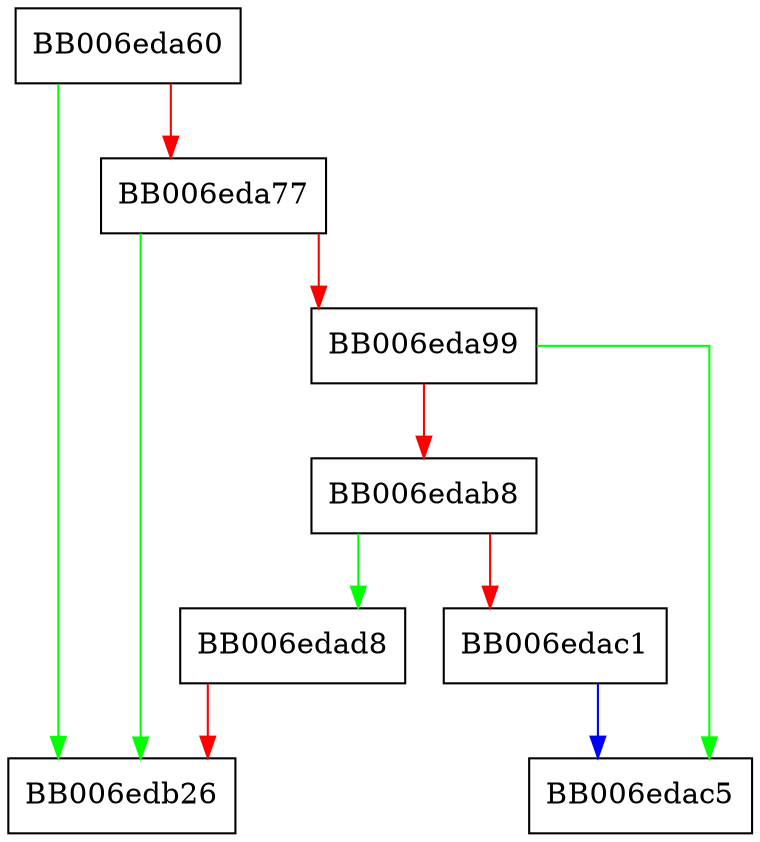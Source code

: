 digraph eddsa_dupctx {
  node [shape="box"];
  graph [splines=ortho];
  BB006eda60 -> BB006edb26 [color="green"];
  BB006eda60 -> BB006eda77 [color="red"];
  BB006eda77 -> BB006edb26 [color="green"];
  BB006eda77 -> BB006eda99 [color="red"];
  BB006eda99 -> BB006edac5 [color="green"];
  BB006eda99 -> BB006edab8 [color="red"];
  BB006edab8 -> BB006edad8 [color="green"];
  BB006edab8 -> BB006edac1 [color="red"];
  BB006edac1 -> BB006edac5 [color="blue"];
  BB006edad8 -> BB006edb26 [color="red"];
}